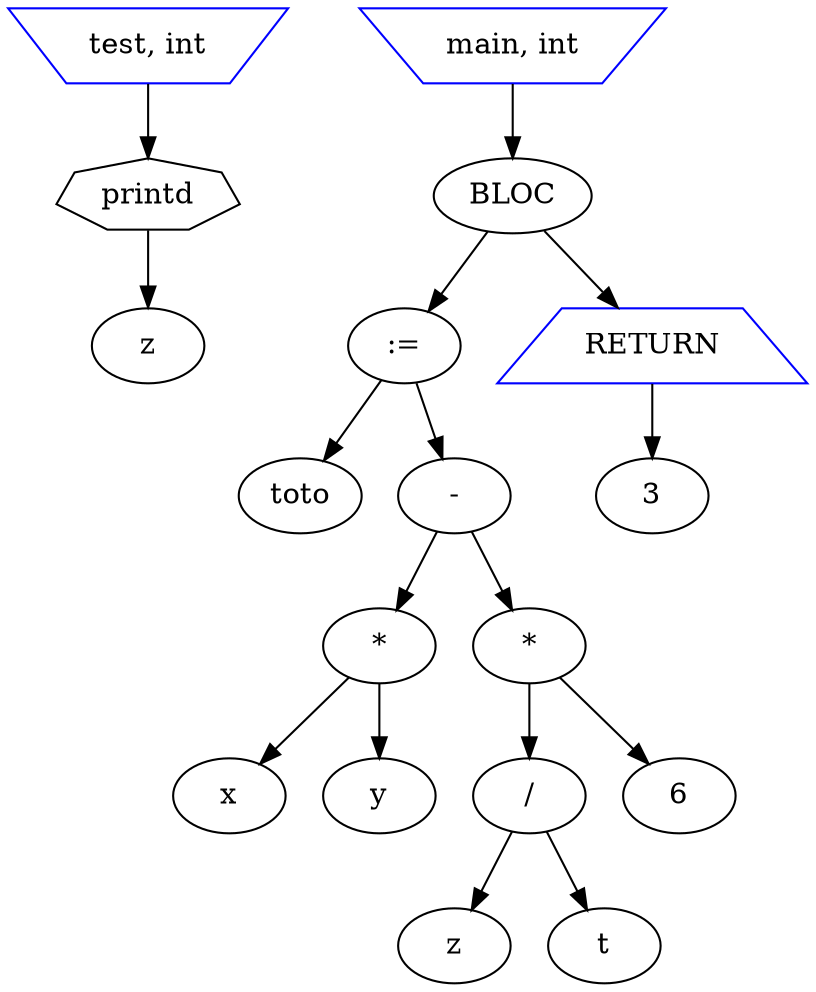 digraph program {
	node_2 [label="test, int" shape="invtrapezium" color=blue]
	node_1 [label="printd" shape="septagon" color=black]
	node_0 [label="z" shape="ellipse" color=black]
	node_1 -> node_0
	node_2 -> node_1
	node_16 [label="main, int" shape="invtrapezium" color=blue]
	node_17 [label="BLOC" shape="ellipse" color=black]
	node_13 [label=":=" shape="ellipse" color=black]
	node_3 [label="toto" shape="ellipse" color=black]
	node_13 -> node_3
	node_12 [label="-" shape="ellipse" color=black]
	node_6 [label="*" shape="ellipse" color=black]
	node_4 [label="x" shape="ellipse" color=black]
	node_6 -> node_4
	node_5 [label="y" shape="ellipse" color=black]
	node_6 -> node_5
	node_12 -> node_6
	node_11 [label="*" shape="ellipse" color=black]
	node_9 [label="/" shape="ellipse" color=black]
	node_7 [label="z" shape="ellipse" color=black]
	node_9 -> node_7
	node_8 [label="t" shape="ellipse" color=black]
	node_9 -> node_8
	node_11 -> node_9
	node_10 [label="6" shape="ellipse" color=black]
	node_11 -> node_10
	node_12 -> node_11
	node_13 -> node_12
	node_17 -> node_13
	node_15 [label="RETURN" shape="trapezium" color=blue]
	node_14 [label="3" shape="ellipse" color=black]
	node_15 -> node_14
	node_17 -> node_15
	node_16 -> node_17
}